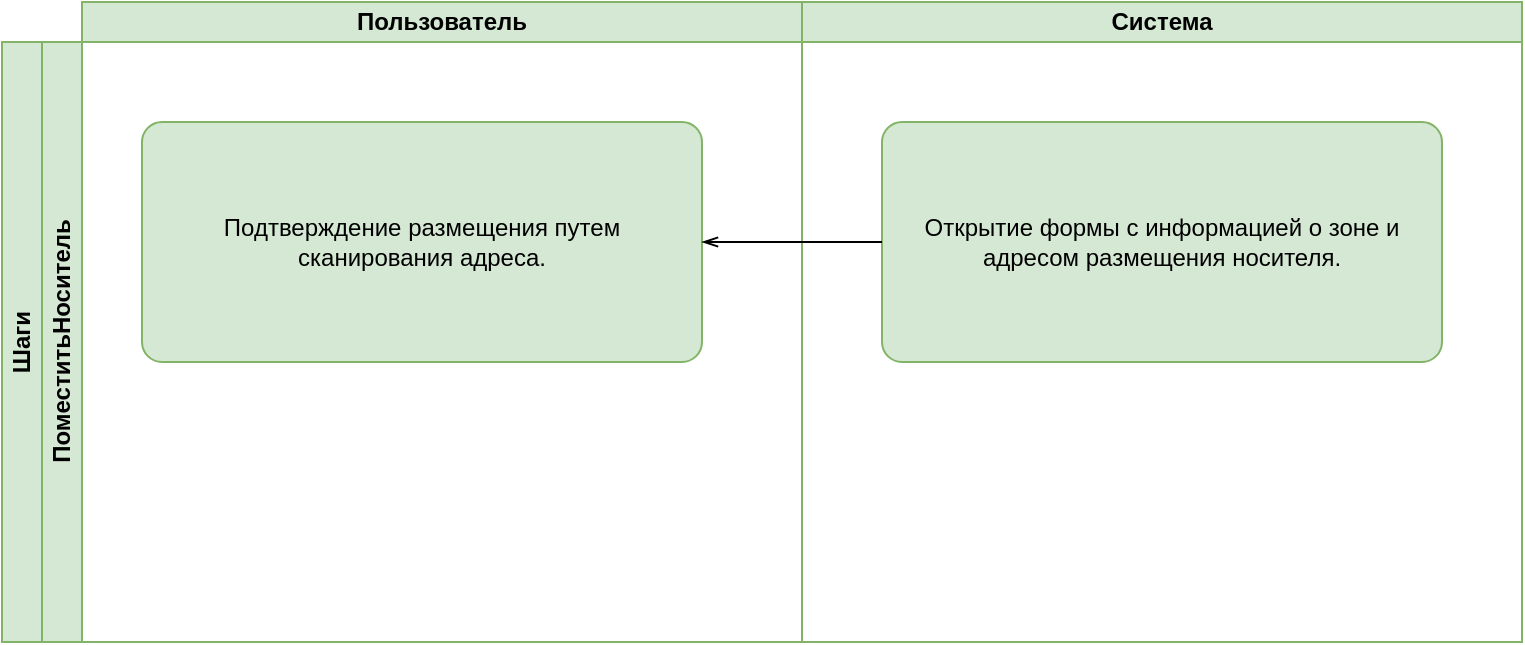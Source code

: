 <mxfile version="20.6.0" type="github">
  <diagram id="xlFblF-9puemhglgput3" name="Страница 1">
    <mxGraphModel dx="990" dy="551" grid="1" gridSize="10" guides="1" tooltips="1" connect="1" arrows="1" fold="1" page="1" pageScale="1" pageWidth="827" pageHeight="1169" math="0" shadow="0">
      <root>
        <mxCell id="0" />
        <mxCell id="1" value="1" style="locked=1;" parent="0" />
        <mxCell id="WEYUvmwVzYbA_VXoz2B9-1" value="Шаги" style="swimlane;html=1;childLayout=stackLayout;resizeParent=1;resizeParentMax=0;horizontal=0;startSize=20;horizontalStack=0;whiteSpace=wrap;fillColor=#d5e8d4;strokeColor=#82b366;" vertex="1" parent="1">
          <mxGeometry x="40" y="40" width="760" height="300" as="geometry" />
        </mxCell>
        <mxCell id="WEYUvmwVzYbA_VXoz2B9-2" value="ПоместитьНоситель" style="swimlane;html=1;startSize=20;horizontal=0;fillColor=#d5e8d4;strokeColor=#82b366;" vertex="1" parent="WEYUvmwVzYbA_VXoz2B9-1">
          <mxGeometry x="20" width="740" height="300" as="geometry" />
        </mxCell>
        <mxCell id="WEYUvmwVzYbA_VXoz2B9-11" value="2" style="locked=1;" parent="0" />
        <mxCell id="WEYUvmwVzYbA_VXoz2B9-12" value="Пользователь" style="swimlane;startSize=20;whiteSpace=wrap;html=1;fillColor=#d5e8d4;strokeColor=#82b366;" vertex="1" parent="WEYUvmwVzYbA_VXoz2B9-11">
          <mxGeometry x="80" y="20" width="360" height="320" as="geometry" />
        </mxCell>
        <mxCell id="WEYUvmwVzYbA_VXoz2B9-15" value="Подтверждение размещения путем сканирования адреса." style="points=[[0.25,0,0],[0.5,0,0],[0.75,0,0],[1,0.25,0],[1,0.5,0],[1,0.75,0],[0.75,1,0],[0.5,1,0],[0.25,1,0],[0,0.75,0],[0,0.5,0],[0,0.25,0]];shape=mxgraph.bpmn.task;whiteSpace=wrap;rectStyle=rounded;size=10;html=1;taskMarker=abstract;fillColor=#d5e8d4;strokeColor=#82b366;" vertex="1" parent="WEYUvmwVzYbA_VXoz2B9-12">
          <mxGeometry x="30" y="60" width="280" height="120" as="geometry" />
        </mxCell>
        <mxCell id="WEYUvmwVzYbA_VXoz2B9-13" value="Система" style="swimlane;startSize=20;whiteSpace=wrap;html=1;fillColor=#d5e8d4;strokeColor=#82b366;" vertex="1" parent="WEYUvmwVzYbA_VXoz2B9-11">
          <mxGeometry x="440" y="20" width="360" height="320" as="geometry" />
        </mxCell>
        <mxCell id="WEYUvmwVzYbA_VXoz2B9-14" value="Открытие формы с информацией о зоне и адресом размещения носителя." style="points=[[0.25,0,0],[0.5,0,0],[0.75,0,0],[1,0.25,0],[1,0.5,0],[1,0.75,0],[0.75,1,0],[0.5,1,0],[0.25,1,0],[0,0.75,0],[0,0.5,0],[0,0.25,0]];shape=mxgraph.bpmn.task;whiteSpace=wrap;rectStyle=rounded;size=10;html=1;taskMarker=abstract;fillColor=#d5e8d4;strokeColor=#82b366;" vertex="1" parent="WEYUvmwVzYbA_VXoz2B9-13">
          <mxGeometry x="40" y="60" width="280" height="120" as="geometry" />
        </mxCell>
        <mxCell id="WEYUvmwVzYbA_VXoz2B9-16" value="" style="edgeStyle=elbowEdgeStyle;fontSize=12;html=1;endFill=0;startFill=0;endSize=6;startSize=6;endArrow=openThin;startArrow=none;rounded=0;entryX=1;entryY=0.5;entryDx=0;entryDy=0;entryPerimeter=0;exitX=0;exitY=0.5;exitDx=0;exitDy=0;exitPerimeter=0;" edge="1" parent="WEYUvmwVzYbA_VXoz2B9-11" source="WEYUvmwVzYbA_VXoz2B9-14" target="WEYUvmwVzYbA_VXoz2B9-15">
          <mxGeometry width="160" relative="1" as="geometry">
            <mxPoint x="300" y="190" as="sourcePoint" />
            <mxPoint x="460" y="190" as="targetPoint" />
          </mxGeometry>
        </mxCell>
      </root>
    </mxGraphModel>
  </diagram>
</mxfile>
